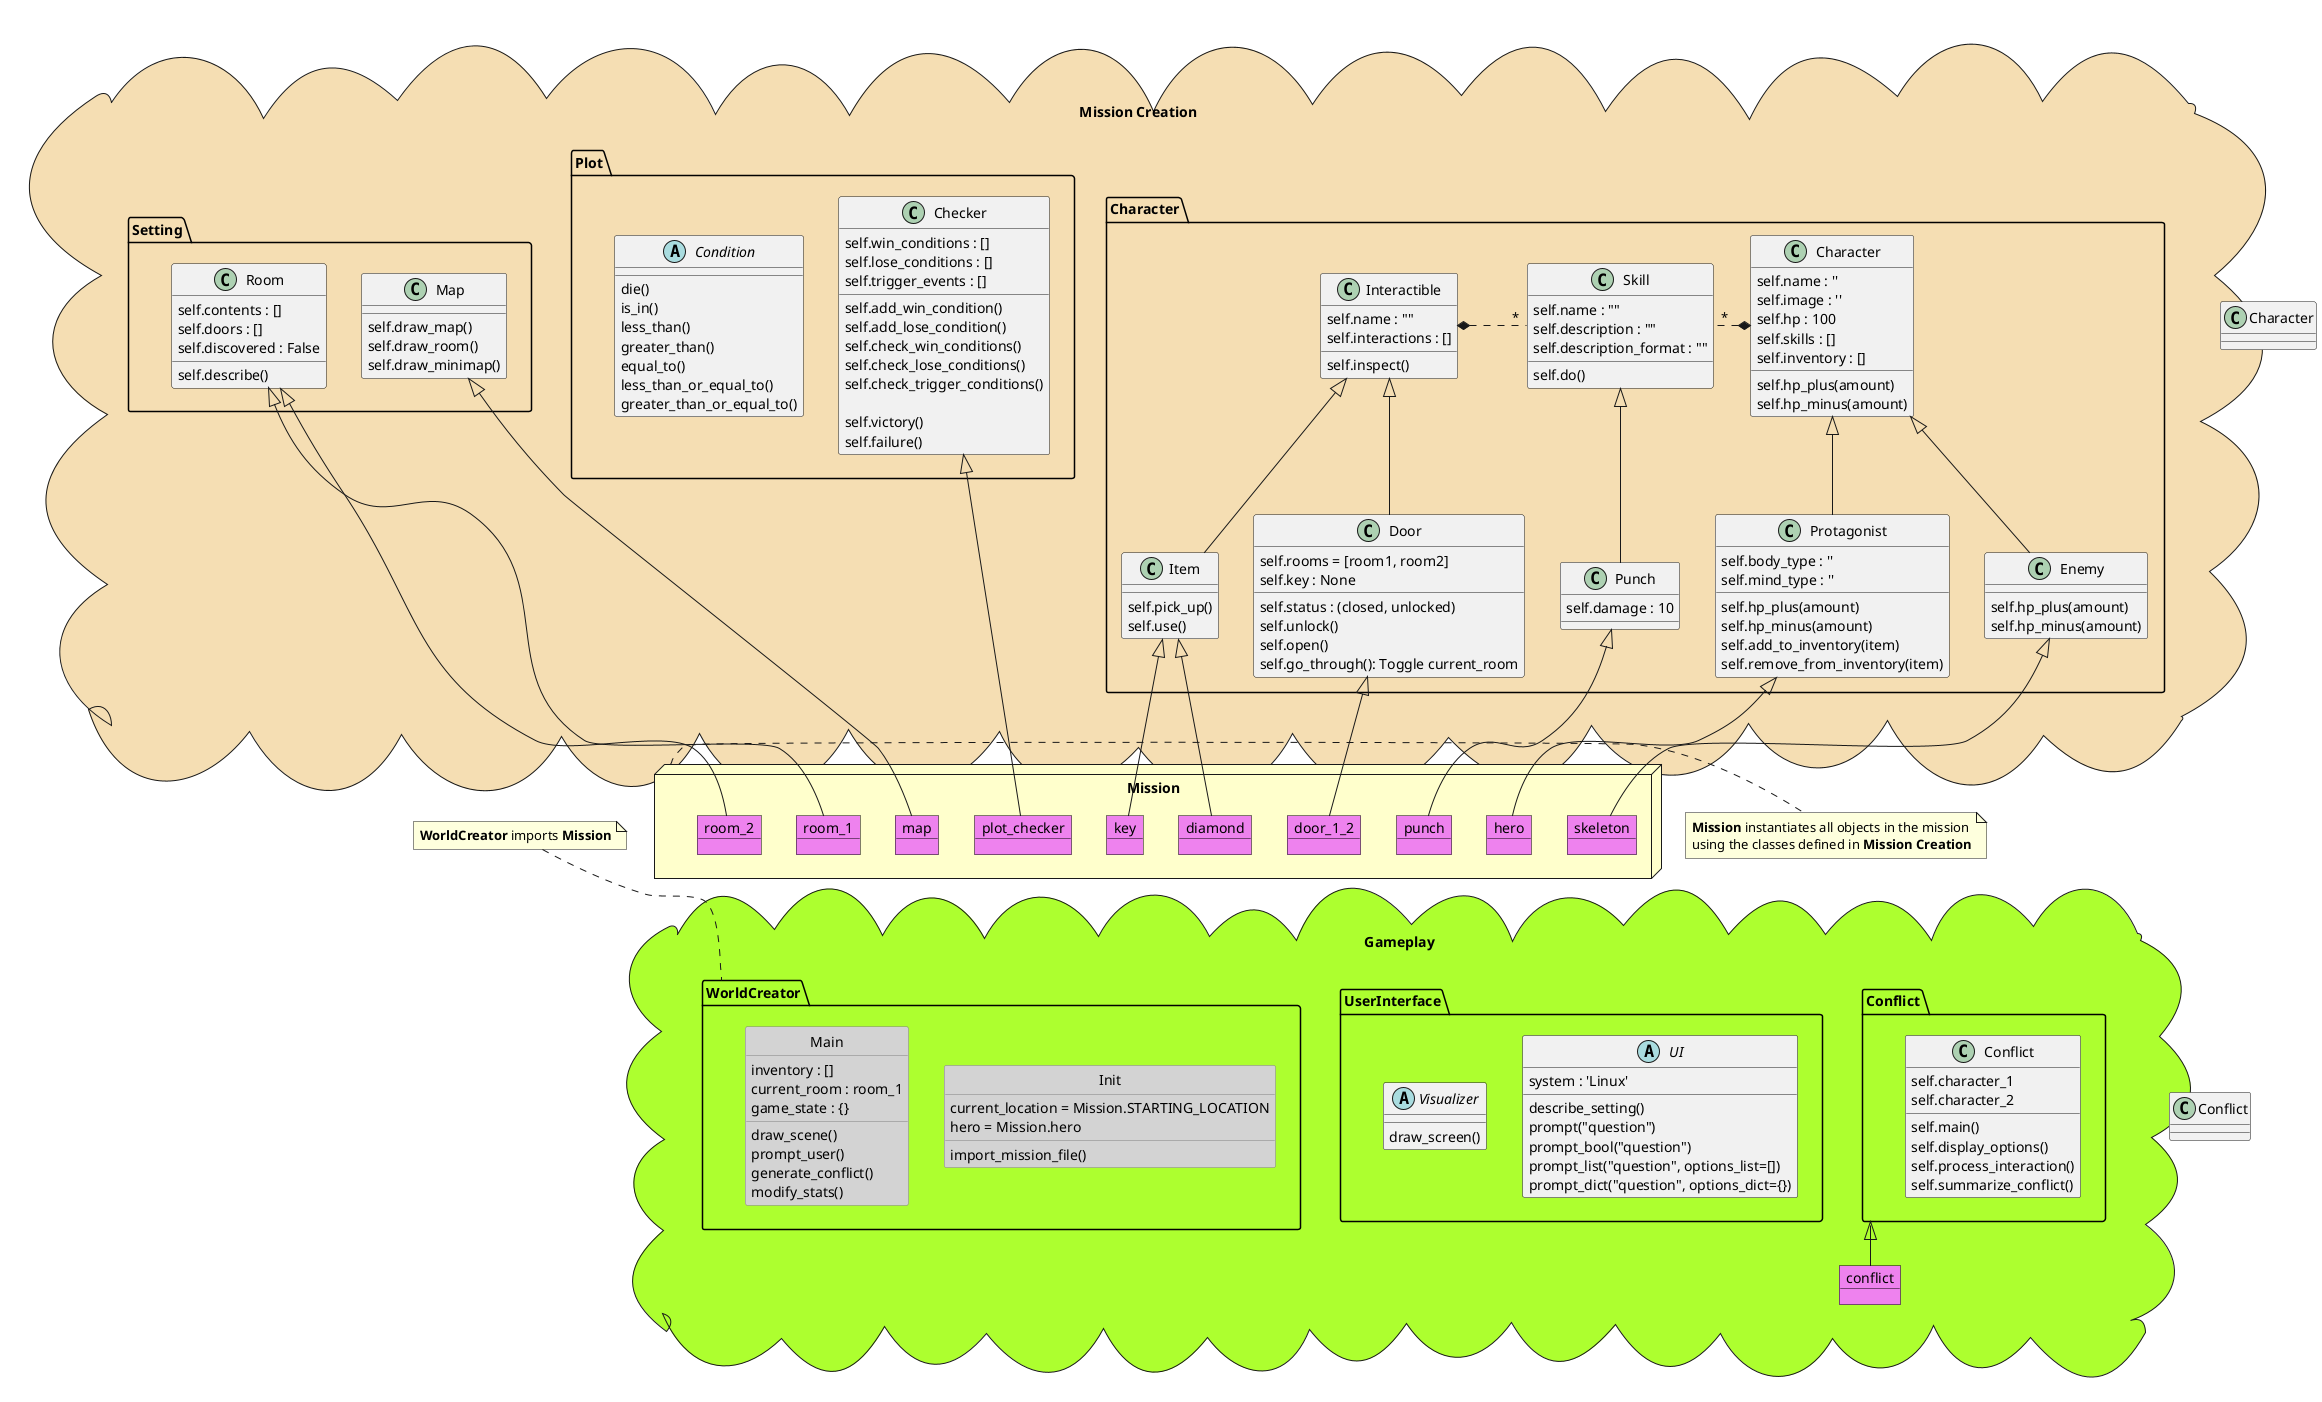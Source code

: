 @startuml
' Packages for the Adventure RPG

'===============================================================================
' SKINPARAMS
'-------------------------------------------------------------------------------
skinparam class {
    BorderColor<<Module>> Gray
    BackgroundColor<<Module>> LightGray
}
skinparam object {
    BorderColor Black
    BackgroundColor Violet
}


'===============================================================================
' PACKAGES
'-------------------------------------------------------------------------------
'_______________________________________________________________________________
package "Mission Creation" <<Cloud>> #Wheat {
    '_______________________________________________________________________________
    package Character <<Folder>> {
        '----------------------------------
        class Character {
            self.name : ''
            self.image : ''
            self.hp : 100
            self.skills : []
            self.inventory : []
            self.hp_plus(amount)
            self.hp_minus(amount)
        }
        class Protagonist {
            self.body_type : ''
            self.mind_type : ''
            self.hp_plus(amount)
            self.hp_minus(amount)
            self.add_to_inventory(item)
            self.remove_from_inventory(item)
        }
        class Enemy {
            self.hp_plus(amount)
            self.hp_minus(amount)
        }
        Character <|-- Protagonist
        Character <|-- Enemy

        '----------------------------------
        class Skill {
            self.name : ""
            self.description : ""
            self.description_format : ""
            self.do()
        }
        class Punch {
            self.damage : 10
        }
        Character *. "*" Skill
        Skill <|-- Punch

        '----------------------------------
        class Interactible {
            self.name : ""
            self.interactions : []
            self.inspect()
        }
        class Item {
            self.pick_up()
            self.use()
        }   
        class Door {
            self.rooms = [room1, room2]
            self.key : None
            self.status : (closed, unlocked)
            self.unlock()
            self.open()
            'toggle current_room between rooms in self.rooms
            self.go_through(): Toggle current_room
        }
        Interactible *. "*" Skill
        Interactible <|-- Item
        Interactible <|-- Door
    }

    '_______________________________________________________________________________
    package Setting <<Folder>> {
        class Room {
            self.contents : []
            self.doors : []
            self.discovered : False
            self.describe()
        }

        class Map {
            self.draw_map()
            self.draw_room()
            self.draw_minimap()
        }
    }

    '_______________________________________________________________________________
    package Plot <<Folder>> {
        class Checker {
            self.win_conditions : []
            self.lose_conditions : []
            self.trigger_events : []

            self.add_win_condition()
            self.add_lose_condition()
            self.check_win_conditions()
            self.check_lose_conditions()
            self.check_trigger_conditions()

            self.victory()
            self.failure()
        }

        '----------------------------------
        abstract class Condition {
            die()
            is_in()
            less_than()
            greater_than()
            equal_to()
            less_than_or_equal_to()
            greater_than_or_equal_to()
        }
    }
}


'_______________________________________________________________________________
package Mission <<Node>> #BUSINESS {
    ''''''''''''''''''''''''''''''''''''''''''''''''''''''''''''''''''''''''''''
    '' The mission file instantiates everything that will exist in the mission.
    ''      - characters (hero, enemies, etc.)
    ''      - map (rooms, doors, and layout)
    ''      - items
    ''      - plot (win/lose conditions, trigger conditions, etc.)
    ''''''''''''''''''''''''''''''''''''''''''''''''''''''''''''''''''''''''''''
    object hero
        Protagonist <|-- hero

    object skeleton
        Enemy <|-- skeleton

    object punch
        Punch <|-- punch

    object diamond
        Item <|-- diamond

    object key
        Item <|-- key

    object room_1
        Room <|-- room_1

    object room_2
        Room <|-- room_2

    object door_1_2
        Door <|-- door_1_2

    object map
        Map <|-- map

    object plot_checker
        Checker <|-- plot_checker
}


'_______________________________________________________________________________
package "Gameplay" <<Cloud>> #GreenYellow {
    '_______________________________________________________________________________
    package Conflict <<Folder>> {
        class Conflict {
            self.character_1
            self.character_2
            self.main()
            self.display_options()
            self.process_interaction()
            self.summarize_conflict()
        }

        'class ConflictManager {
        '    generate_conflict()
        '}
    }
    object conflict
    Conflict <|-- conflict
    'ConflictManager ..> conflict

    '_______________________________________________________________________________
    package UserInterface <<Folder>> {
        abstract class UI {
            system : 'Linux'
            describe_setting()
            prompt("question")
            prompt_bool("question")
            prompt_list("question", options_list=[])
            prompt_dict("question", options_dict={})
        }

        abstract class Visualizer {
            draw_screen()
        }
    }

    '_______________________________________________________________________________
    package WorldCreator <<Folder>> {
        class Init <<Module>> {
            ' VARIABLES
            current_location = Mission.STARTING_LOCATION
            hero = Mission.hero

            ' METHODS
            import_mission_file()
        }

        '----------------------------------
        class Main <<Module>> {
            ' VARIABLES
            inventory : []
            current_room : room_1
            game_state : {}

            ' METHODS
            draw_scene()
            prompt_user()
            generate_conflict()
            modify_stats()

        }
    }
}


'===============================================================================
' FORMATTING & LAYOUT
'-------------------------------------------------------------------------------
'_______________________________________
'           MISSION CREATION
'---------------------------------------
' Align vertically: "Mission Creation", Mission, "Gameplay"
"Mission Creation" -down[hidden]-> Mission
Mission -down[hidden]-> "Gameplay"

' Align horizontally: Character, Settings, Plot
Character -[hidden]> Setting
Setting   -[hidden]> Plot

' Align Character above Enemy
Character -[hidden]-> Enemy

' Align Character over WorldCreator
Character -[hidden]-> WorldCreator

'_______________________________________
'           MISSION
'---------------------------------------
note right of Mission
    <b>Mission</b> instantiates all objects in the mission
    using the classes defined in <b>Mission Creation</b>
end note

' Align Mission over WorldCreator
note "<b>WorldCreator</b> imports <b>Mission</b>" as MissionImportNote
Mission .left[hidden]. MissionImportNote 
MissionImportNote .. WorldCreator


'_______________________________________
'           GAMEPLAY
'.......................................
' Align horizontally: UserInterface, Conflict
UserInterface -[hidden]> Conflict


'_______________________________________
' MISCELLANEOUS FORMATTING
'.......................................
' don't display the circle or stereotype name for these skinparams
hide <<Module>> circle
hide <<Module>> stereotype
hide <<Object>> circle
hide <<Object>> stereotype
'===============================================================================
@enduml
